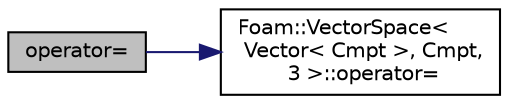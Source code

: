 digraph "operator="
{
  bgcolor="transparent";
  edge [fontname="Helvetica",fontsize="10",labelfontname="Helvetica",labelfontsize="10"];
  node [fontname="Helvetica",fontsize="10",shape=record];
  rankdir="LR";
  Node1 [label="operator=",height=0.2,width=0.4,color="black", fillcolor="grey75", style="filled", fontcolor="black"];
  Node1 -> Node2 [color="midnightblue",fontsize="10",style="solid",fontname="Helvetica"];
  Node2 [label="Foam::VectorSpace\<\l Vector\< Cmpt \>, Cmpt,\l 3 \>::operator=",height=0.2,width=0.4,color="black",URL="$a02888.html#a3a7b4389eb808ba96d8efadcbd0666c5"];
}
